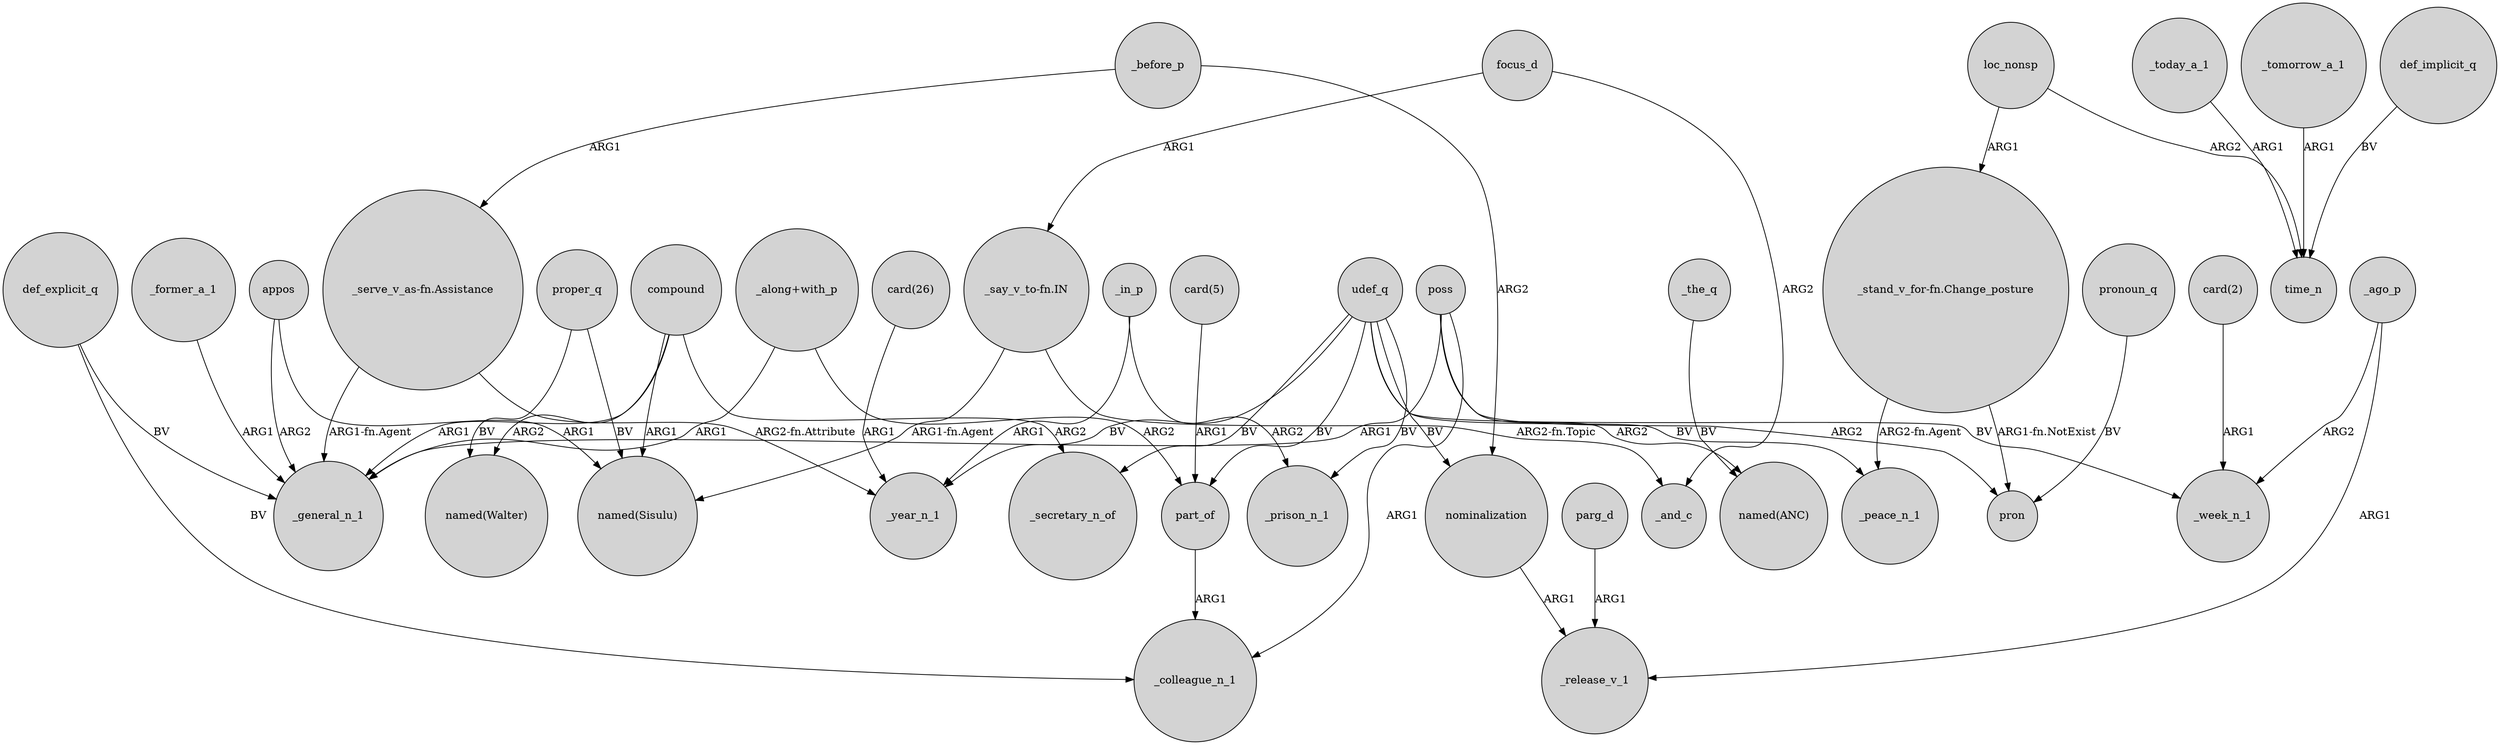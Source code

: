 digraph {
	node [shape=circle style=filled]
	compound -> _secretary_n_of [label=ARG2]
	udef_q -> _secretary_n_of [label=BV]
	"_serve_v_as-fn.Assistance" -> _general_n_1 [label="ARG1-fn.Agent"]
	udef_q -> part_of [label=BV]
	"_say_v_to-fn.IN" -> "named(Sisulu)" [label="ARG1-fn.Agent"]
	_today_a_1 -> time_n [label=ARG1]
	_tomorrow_a_1 -> time_n [label=ARG1]
	loc_nonsp -> "_stand_v_for-fn.Change_posture" [label=ARG1]
	udef_q -> _peace_n_1 [label=BV]
	proper_q -> "named(Walter)" [label=BV]
	def_implicit_q -> time_n [label=BV]
	poss -> pron [label=ARG2]
	_ago_p -> _release_v_1 [label=ARG1]
	_before_p -> "_serve_v_as-fn.Assistance" [label=ARG1]
	"card(26)" -> _year_n_1 [label=ARG1]
	def_explicit_q -> _general_n_1 [label=BV]
	_in_p -> _year_n_1 [label=ARG1]
	poss -> _colleague_n_1 [label=ARG1]
	_before_p -> nominalization [label=ARG2]
	appos -> _general_n_1 [label=ARG2]
	"card(2)" -> _week_n_1 [label=ARG1]
	_former_a_1 -> _general_n_1 [label=ARG1]
	focus_d -> _and_c [label=ARG2]
	loc_nonsp -> time_n [label=ARG2]
	focus_d -> "_say_v_to-fn.IN" [label=ARG1]
	"_along+with_p" -> _general_n_1 [label=ARG1]
	part_of -> _colleague_n_1 [label=ARG1]
	nominalization -> _release_v_1 [label=ARG1]
	pronoun_q -> pron [label=BV]
	"_stand_v_for-fn.Change_posture" -> pron [label="ARG1-fn.NotExist"]
	poss -> _general_n_1 [label=ARG1]
	"card(5)" -> part_of [label=ARG1]
	_in_p -> _prison_n_1 [label=ARG2]
	"_along+with_p" -> part_of [label=ARG2]
	"_stand_v_for-fn.Change_posture" -> _peace_n_1 [label="ARG2-fn.Agent"]
	parg_d -> _release_v_1 [label=ARG1]
	udef_q -> _week_n_1 [label=BV]
	compound -> "named(Sisulu)" [label=ARG1]
	"_say_v_to-fn.IN" -> _and_c [label="ARG2-fn.Topic"]
	udef_q -> nominalization [label=BV]
	proper_q -> "named(Sisulu)" [label=BV]
	appos -> "named(Sisulu)" [label=ARG1]
	_ago_p -> _week_n_1 [label=ARG2]
	udef_q -> _year_n_1 [label=BV]
	compound -> _general_n_1 [label=ARG1]
	poss -> "named(ANC)" [label=ARG2]
	_the_q -> "named(ANC)" [label=BV]
	"_serve_v_as-fn.Assistance" -> _year_n_1 [label="ARG2-fn.Attribute"]
	udef_q -> _prison_n_1 [label=BV]
	def_explicit_q -> _colleague_n_1 [label=BV]
	compound -> "named(Walter)" [label=ARG2]
}
